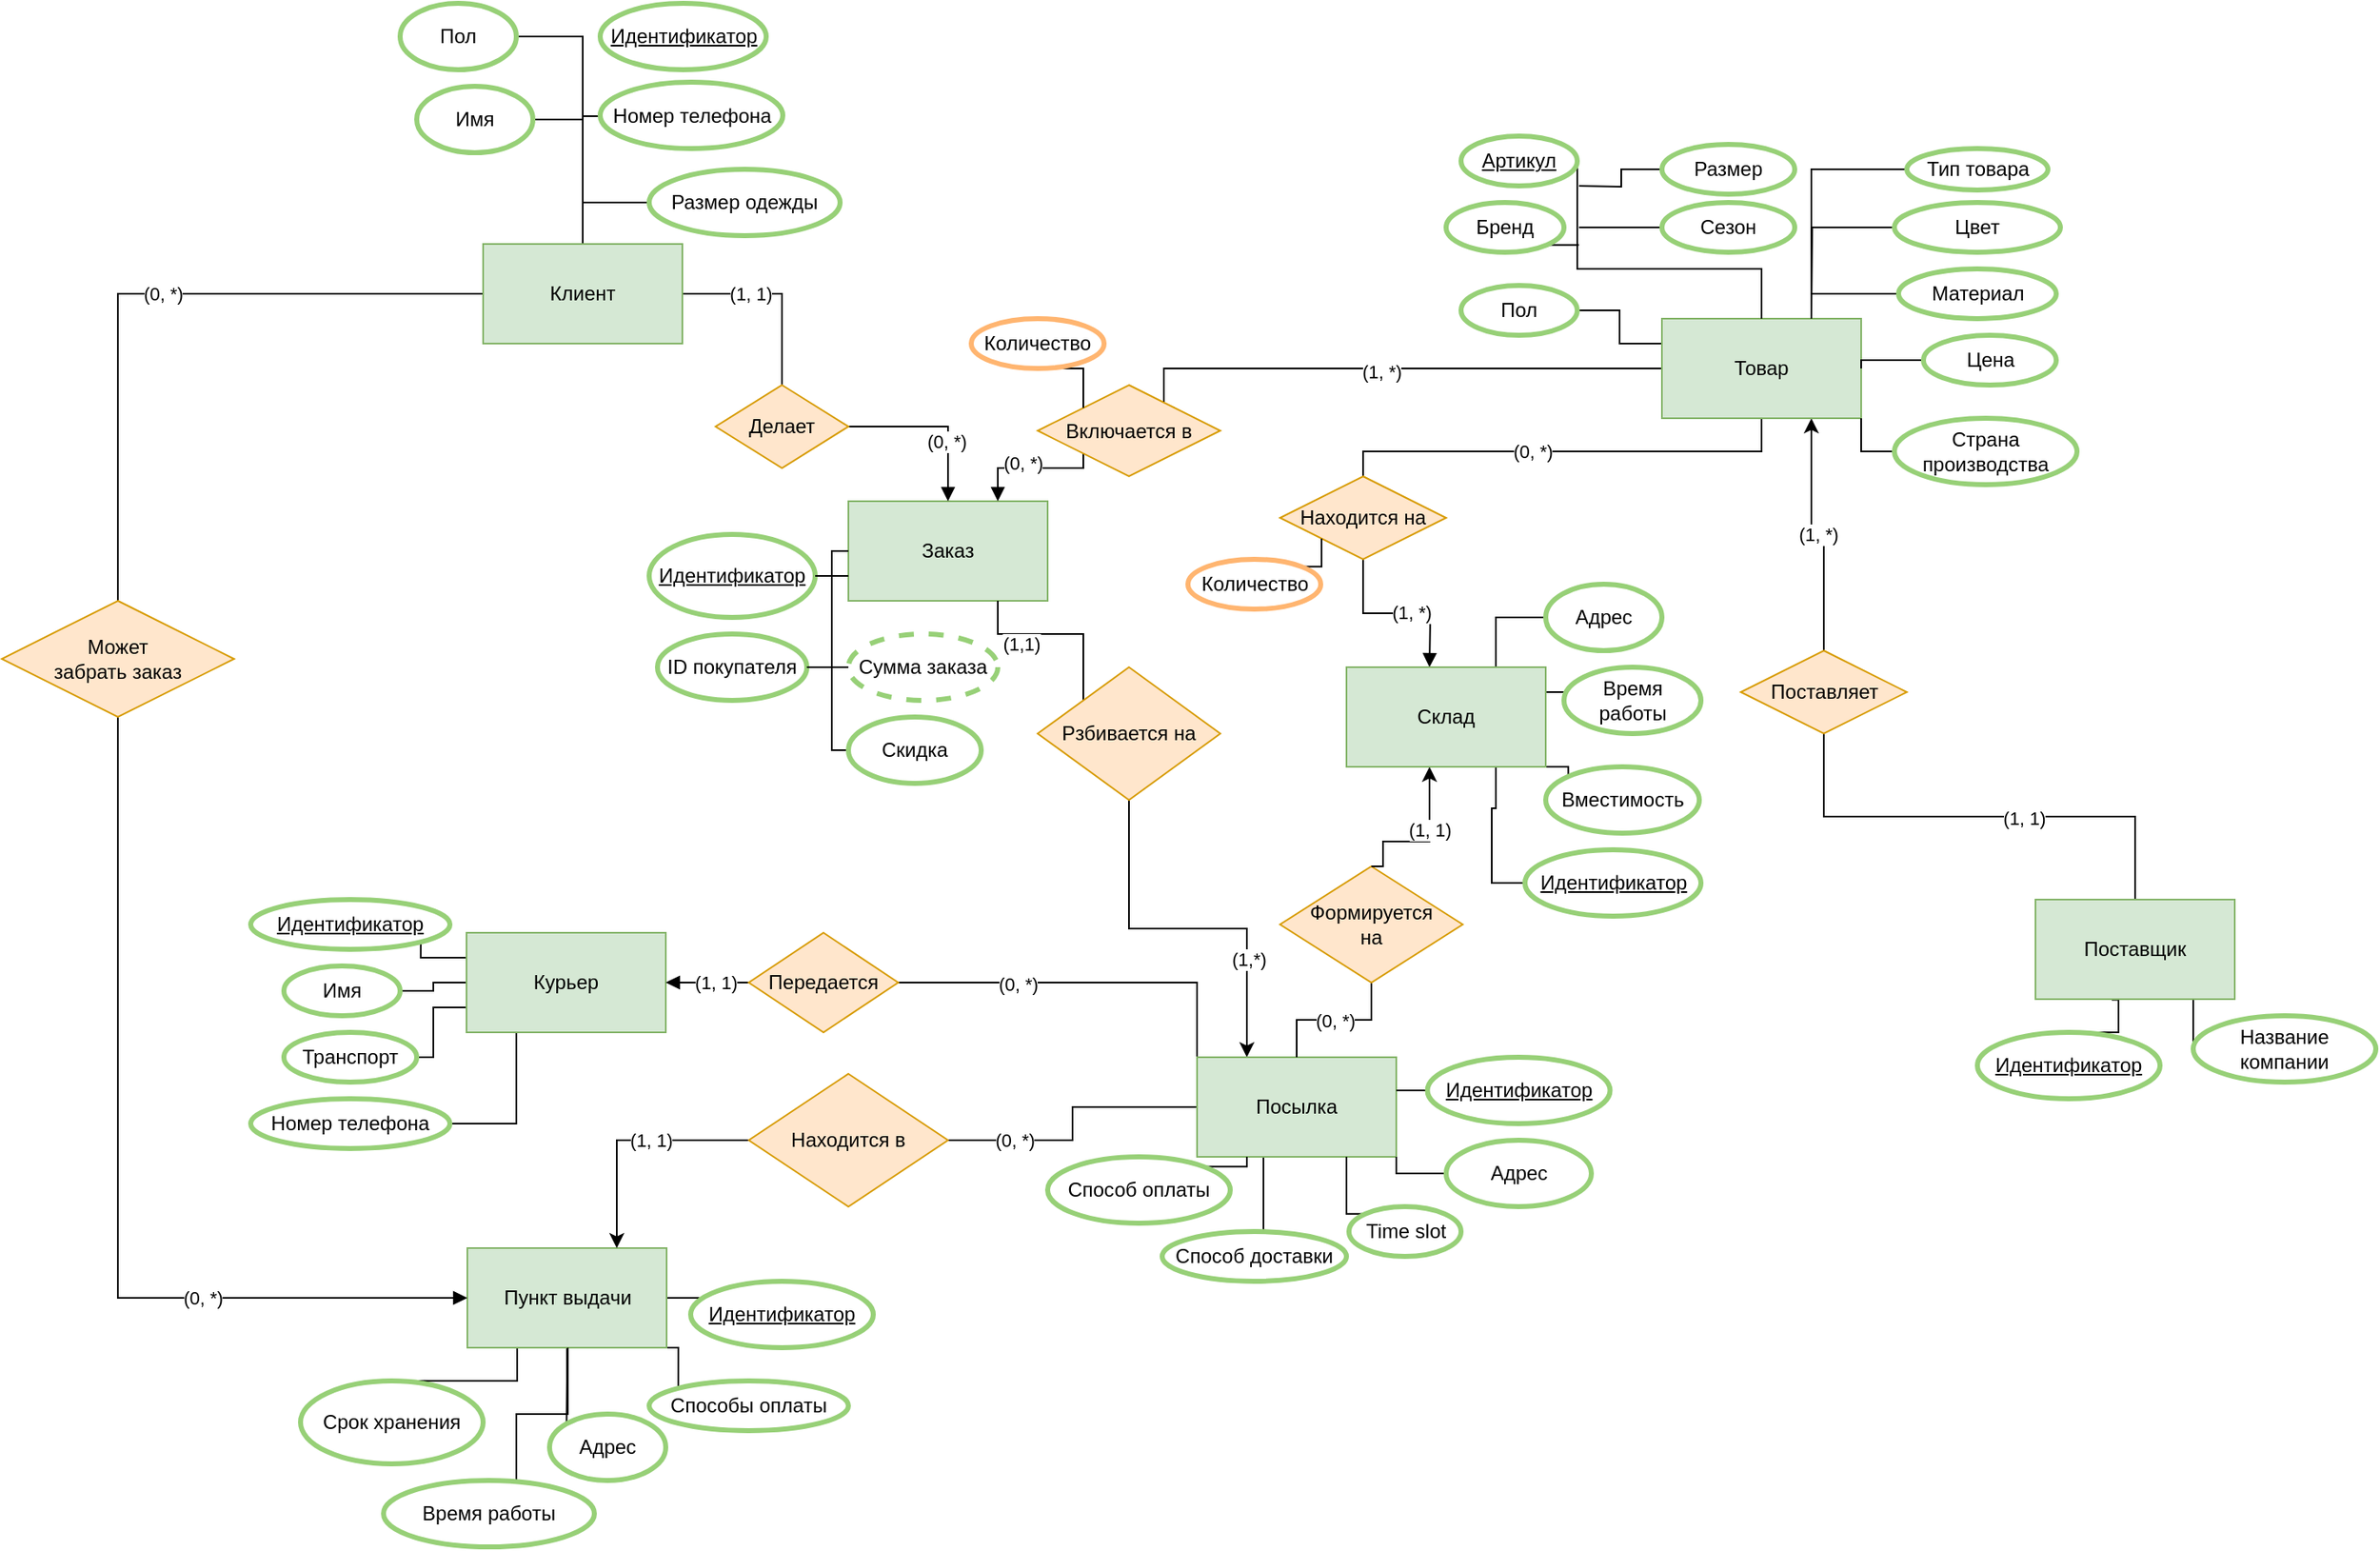 <mxfile version="13.8.8" type="github">
  <diagram id="X6rpIG7_2eNNDFmFPTz2" name="Page-1">
    <mxGraphModel dx="1609" dy="1589" grid="1" gridSize="10" guides="1" tooltips="1" connect="1" arrows="1" fold="1" page="1" pageScale="1" pageWidth="827" pageHeight="1169" math="0" shadow="0">
      <root>
        <mxCell id="0" />
        <mxCell id="1" parent="0" />
        <mxCell id="Wi8uEGMEJlB8hErHAgbg-33" value="" style="group" parent="1" vertex="1" connectable="0">
          <mxGeometry x="180" y="220" width="240" height="170" as="geometry" />
        </mxCell>
        <mxCell id="Wi8uEGMEJlB8hErHAgbg-13" value="" style="group" parent="Wi8uEGMEJlB8hErHAgbg-33" vertex="1" connectable="0">
          <mxGeometry x="120" width="120" height="60" as="geometry" />
        </mxCell>
        <mxCell id="Wi8uEGMEJlB8hErHAgbg-6" value="" style="rounded=0;whiteSpace=wrap;html=1;fillColor=#d5e8d4;strokeColor=#82b366;" parent="Wi8uEGMEJlB8hErHAgbg-13" vertex="1">
          <mxGeometry width="120" height="60" as="geometry" />
        </mxCell>
        <mxCell id="Wi8uEGMEJlB8hErHAgbg-7" value="Заказ" style="text;html=1;strokeColor=none;fillColor=none;align=center;verticalAlign=middle;whiteSpace=wrap;rounded=0;" parent="Wi8uEGMEJlB8hErHAgbg-13" vertex="1">
          <mxGeometry x="40" y="20" width="40" height="20" as="geometry" />
        </mxCell>
        <mxCell id="Wi8uEGMEJlB8hErHAgbg-14" value="" style="group" parent="Wi8uEGMEJlB8hErHAgbg-33" vertex="1" connectable="0">
          <mxGeometry y="20" width="100" height="50" as="geometry" />
        </mxCell>
        <mxCell id="Wi8uEGMEJlB8hErHAgbg-8" value="" style="ellipse;whiteSpace=wrap;html=1;strokeColor=#97D077;strokeWidth=3;" parent="Wi8uEGMEJlB8hErHAgbg-14" vertex="1">
          <mxGeometry width="100" height="50" as="geometry" />
        </mxCell>
        <mxCell id="Wi8uEGMEJlB8hErHAgbg-11" value="&lt;u&gt;Идентификатор&lt;/u&gt;" style="text;html=1;strokeColor=none;fillColor=none;align=center;verticalAlign=middle;whiteSpace=wrap;rounded=0;" parent="Wi8uEGMEJlB8hErHAgbg-14" vertex="1">
          <mxGeometry x="30" y="15" width="40" height="20" as="geometry" />
        </mxCell>
        <mxCell id="Wi8uEGMEJlB8hErHAgbg-15" value="ID покупателя" style="ellipse;whiteSpace=wrap;html=1;strokeColor=#97D077;strokeWidth=3;" parent="Wi8uEGMEJlB8hErHAgbg-33" vertex="1">
          <mxGeometry x="5" y="80" width="90" height="40" as="geometry" />
        </mxCell>
        <mxCell id="Wi8uEGMEJlB8hErHAgbg-17" value="Сумма заказа" style="ellipse;whiteSpace=wrap;html=1;dashed=1;strokeColor=#97D077;strokeWidth=3;" parent="Wi8uEGMEJlB8hErHAgbg-33" vertex="1">
          <mxGeometry x="120" y="80" width="90" height="40" as="geometry" />
        </mxCell>
        <mxCell id="Wi8uEGMEJlB8hErHAgbg-31" style="edgeStyle=orthogonalEdgeStyle;rounded=0;orthogonalLoop=1;jettySize=auto;html=1;exitX=1;exitY=0.5;exitDx=0;exitDy=0;endArrow=none;endFill=0;" parent="Wi8uEGMEJlB8hErHAgbg-33" source="Wi8uEGMEJlB8hErHAgbg-15" target="Wi8uEGMEJlB8hErHAgbg-17" edge="1">
          <mxGeometry relative="1" as="geometry" />
        </mxCell>
        <mxCell id="Wi8uEGMEJlB8hErHAgbg-18" value="Скидка" style="ellipse;whiteSpace=wrap;html=1;" parent="Wi8uEGMEJlB8hErHAgbg-33" vertex="1">
          <mxGeometry x="120" y="130" width="80" height="40" as="geometry" />
        </mxCell>
        <mxCell id="Wi8uEGMEJlB8hErHAgbg-29" style="edgeStyle=orthogonalEdgeStyle;rounded=0;orthogonalLoop=1;jettySize=auto;html=1;exitX=0;exitY=0.75;exitDx=0;exitDy=0;endArrow=none;endFill=0;entryX=0;entryY=0.5;entryDx=0;entryDy=0;" parent="Wi8uEGMEJlB8hErHAgbg-33" source="Wi8uEGMEJlB8hErHAgbg-6" target="Wi8uEGMEJlB8hErHAgbg-18" edge="1">
          <mxGeometry relative="1" as="geometry">
            <mxPoint x="100" y="150" as="targetPoint" />
            <Array as="points">
              <mxPoint x="110" y="45" />
              <mxPoint x="110" y="150" />
            </Array>
          </mxGeometry>
        </mxCell>
        <mxCell id="Wi8uEGMEJlB8hErHAgbg-32" style="edgeStyle=orthogonalEdgeStyle;rounded=0;orthogonalLoop=1;jettySize=auto;html=1;exitX=1;exitY=0.5;exitDx=0;exitDy=0;endArrow=none;endFill=0;" parent="Wi8uEGMEJlB8hErHAgbg-33" source="Wi8uEGMEJlB8hErHAgbg-8" target="Wi8uEGMEJlB8hErHAgbg-6" edge="1">
          <mxGeometry relative="1" as="geometry">
            <Array as="points">
              <mxPoint x="110" y="45" />
              <mxPoint x="110" y="30" />
            </Array>
          </mxGeometry>
        </mxCell>
        <mxCell id="Wi8uEGMEJlB8hErHAgbg-36" style="edgeStyle=orthogonalEdgeStyle;rounded=0;orthogonalLoop=1;jettySize=auto;html=1;exitX=1;exitY=0.5;exitDx=0;exitDy=0;endArrow=none;endFill=0;" parent="1" source="Wi8uEGMEJlB8hErHAgbg-34" target="Wi8uEGMEJlB8hErHAgbg-35" edge="1">
          <mxGeometry relative="1" as="geometry" />
        </mxCell>
        <mxCell id="Wi8uEGMEJlB8hErHAgbg-65" value="(1, 1)" style="edgeLabel;html=1;align=center;verticalAlign=middle;resizable=0;points=[];" parent="Wi8uEGMEJlB8hErHAgbg-36" vertex="1" connectable="0">
          <mxGeometry x="-0.385" y="-7" relative="1" as="geometry">
            <mxPoint x="5" y="-7" as="offset" />
          </mxGeometry>
        </mxCell>
        <mxCell id="Wi8uEGMEJlB8hErHAgbg-91" style="edgeStyle=orthogonalEdgeStyle;rounded=0;jumpStyle=none;orthogonalLoop=1;jettySize=auto;html=1;exitX=0.5;exitY=0;exitDx=0;exitDy=0;entryX=1;entryY=0.5;entryDx=0;entryDy=0;endArrow=none;endFill=0;" parent="1" source="Wi8uEGMEJlB8hErHAgbg-34" target="Wi8uEGMEJlB8hErHAgbg-86" edge="1">
          <mxGeometry relative="1" as="geometry" />
        </mxCell>
        <mxCell id="kbBSHGydyASAekwOian2-34" style="edgeStyle=orthogonalEdgeStyle;rounded=0;orthogonalLoop=1;jettySize=auto;html=1;exitX=0;exitY=0.5;exitDx=0;exitDy=0;endArrow=none;endFill=0;" parent="1" source="Wi8uEGMEJlB8hErHAgbg-34" target="kbBSHGydyASAekwOian2-32" edge="1">
          <mxGeometry relative="1" as="geometry" />
        </mxCell>
        <mxCell id="kbBSHGydyASAekwOian2-40" value="(0, *)" style="edgeLabel;html=1;align=center;verticalAlign=middle;resizable=0;points=[];" parent="kbBSHGydyASAekwOian2-34" vertex="1" connectable="0">
          <mxGeometry x="-0.048" relative="1" as="geometry">
            <mxPoint as="offset" />
          </mxGeometry>
        </mxCell>
        <mxCell id="Xa--UKp1QR_oUvf-9pJq-140" value="" style="edgeStyle=orthogonalEdgeStyle;rounded=0;orthogonalLoop=1;jettySize=auto;html=1;startArrow=none;startFill=0;endArrow=none;endFill=0;" parent="1" source="Wi8uEGMEJlB8hErHAgbg-34" target="Wi8uEGMEJlB8hErHAgbg-89" edge="1">
          <mxGeometry relative="1" as="geometry">
            <Array as="points">
              <mxPoint x="140" y="-12" />
            </Array>
          </mxGeometry>
        </mxCell>
        <mxCell id="Wi8uEGMEJlB8hErHAgbg-34" value="Клиент" style="rounded=0;whiteSpace=wrap;html=1;fillColor=#d5e8d4;strokeColor=#82b366;" parent="1" vertex="1">
          <mxGeometry x="80" y="65" width="120" height="60" as="geometry" />
        </mxCell>
        <mxCell id="Wi8uEGMEJlB8hErHAgbg-37" style="edgeStyle=orthogonalEdgeStyle;rounded=0;orthogonalLoop=1;jettySize=auto;html=1;exitX=1;exitY=0.5;exitDx=0;exitDy=0;endArrow=block;endFill=1;" parent="1" source="Wi8uEGMEJlB8hErHAgbg-35" target="Wi8uEGMEJlB8hErHAgbg-6" edge="1">
          <mxGeometry relative="1" as="geometry" />
        </mxCell>
        <mxCell id="Wi8uEGMEJlB8hErHAgbg-64" value="(0, *)" style="edgeLabel;html=1;align=center;verticalAlign=middle;resizable=0;points=[];" parent="Wi8uEGMEJlB8hErHAgbg-37" vertex="1" connectable="0">
          <mxGeometry x="0.117" y="-9" relative="1" as="geometry">
            <mxPoint as="offset" />
          </mxGeometry>
        </mxCell>
        <mxCell id="Wi8uEGMEJlB8hErHAgbg-35" value="Делает" style="rhombus;whiteSpace=wrap;html=1;fillColor=#ffe6cc;strokeColor=#d79b00;" parent="1" vertex="1">
          <mxGeometry x="220" y="150" width="80" height="50" as="geometry" />
        </mxCell>
        <mxCell id="Wi8uEGMEJlB8hErHAgbg-40" style="edgeStyle=orthogonalEdgeStyle;rounded=0;orthogonalLoop=1;jettySize=auto;html=1;exitX=0;exitY=0.5;exitDx=0;exitDy=0;entryX=1;entryY=0;entryDx=0;entryDy=0;endArrow=none;endFill=0;" parent="1" source="Wi8uEGMEJlB8hErHAgbg-38" target="Wi8uEGMEJlB8hErHAgbg-39" edge="1">
          <mxGeometry relative="1" as="geometry">
            <Array as="points">
              <mxPoint x="490" y="140" />
              <mxPoint x="490" y="164" />
            </Array>
          </mxGeometry>
        </mxCell>
        <mxCell id="Xa--UKp1QR_oUvf-9pJq-16" value="(1, *)" style="edgeLabel;html=1;align=center;verticalAlign=middle;resizable=0;points=[];" parent="Wi8uEGMEJlB8hErHAgbg-40" vertex="1" connectable="0">
          <mxGeometry x="0.027" y="2" relative="1" as="geometry">
            <mxPoint as="offset" />
          </mxGeometry>
        </mxCell>
        <mxCell id="Wi8uEGMEJlB8hErHAgbg-49" style="edgeStyle=orthogonalEdgeStyle;rounded=0;orthogonalLoop=1;jettySize=auto;html=1;exitX=0.5;exitY=1;exitDx=0;exitDy=0;entryX=0.5;entryY=0;entryDx=0;entryDy=0;endArrow=none;endFill=0;" parent="1" source="Wi8uEGMEJlB8hErHAgbg-38" target="Wi8uEGMEJlB8hErHAgbg-48" edge="1">
          <mxGeometry relative="1" as="geometry">
            <Array as="points">
              <mxPoint x="850" y="190" />
              <mxPoint x="610" y="190" />
            </Array>
          </mxGeometry>
        </mxCell>
        <mxCell id="Wi8uEGMEJlB8hErHAgbg-69" value="(0, *)" style="edgeLabel;html=1;align=center;verticalAlign=middle;resizable=0;points=[];" parent="Wi8uEGMEJlB8hErHAgbg-49" vertex="1" connectable="0">
          <mxGeometry x="0.152" y="-6" relative="1" as="geometry">
            <mxPoint y="6" as="offset" />
          </mxGeometry>
        </mxCell>
        <mxCell id="Wi8uEGMEJlB8hErHAgbg-113" style="edgeStyle=orthogonalEdgeStyle;rounded=0;jumpStyle=none;orthogonalLoop=1;jettySize=auto;html=1;exitX=0;exitY=0.25;exitDx=0;exitDy=0;entryX=1;entryY=0.5;entryDx=0;entryDy=0;endArrow=none;endFill=0;" parent="1" source="Wi8uEGMEJlB8hErHAgbg-38" target="Wi8uEGMEJlB8hErHAgbg-98" edge="1">
          <mxGeometry relative="1" as="geometry" />
        </mxCell>
        <mxCell id="Xa--UKp1QR_oUvf-9pJq-14" value="(1, *)" style="edgeStyle=orthogonalEdgeStyle;rounded=0;orthogonalLoop=1;jettySize=auto;html=1;exitX=0.75;exitY=1;exitDx=0;exitDy=0;entryX=0.5;entryY=0;entryDx=0;entryDy=0;startArrow=classic;startFill=1;endArrow=none;endFill=0;" parent="1" source="Wi8uEGMEJlB8hErHAgbg-38" target="kbBSHGydyASAekwOian2-42" edge="1">
          <mxGeometry relative="1" as="geometry" />
        </mxCell>
        <mxCell id="Wi8uEGMEJlB8hErHAgbg-38" value="Товар" style="rounded=0;whiteSpace=wrap;html=1;fillColor=#d5e8d4;strokeColor=#82b366;" parent="1" vertex="1">
          <mxGeometry x="790" y="110" width="120" height="60" as="geometry" />
        </mxCell>
        <mxCell id="Wi8uEGMEJlB8hErHAgbg-42" style="edgeStyle=orthogonalEdgeStyle;rounded=0;orthogonalLoop=1;jettySize=auto;html=1;exitX=0;exitY=1;exitDx=0;exitDy=0;entryX=0.75;entryY=0;entryDx=0;entryDy=0;endArrow=block;endFill=1;" parent="1" source="Wi8uEGMEJlB8hErHAgbg-39" target="Wi8uEGMEJlB8hErHAgbg-6" edge="1">
          <mxGeometry relative="1" as="geometry">
            <Array as="points">
              <mxPoint x="442" y="200" />
              <mxPoint x="390" y="200" />
            </Array>
          </mxGeometry>
        </mxCell>
        <mxCell id="Wi8uEGMEJlB8hErHAgbg-71" value="(0, *)" style="edgeLabel;html=1;align=center;verticalAlign=middle;resizable=0;points=[];" parent="Wi8uEGMEJlB8hErHAgbg-42" vertex="1" connectable="0">
          <mxGeometry x="0.136" y="-3" relative="1" as="geometry">
            <mxPoint as="offset" />
          </mxGeometry>
        </mxCell>
        <mxCell id="Wi8uEGMEJlB8hErHAgbg-39" value="Включается в" style="rhombus;whiteSpace=wrap;html=1;fillColor=#ffe6cc;strokeColor=#d79b00;" parent="1" vertex="1">
          <mxGeometry x="414" y="150" width="110" height="55" as="geometry" />
        </mxCell>
        <mxCell id="Wi8uEGMEJlB8hErHAgbg-50" style="edgeStyle=orthogonalEdgeStyle;rounded=0;orthogonalLoop=1;jettySize=auto;html=1;exitX=0.5;exitY=1;exitDx=0;exitDy=0;entryX=0.5;entryY=0;entryDx=0;entryDy=0;entryPerimeter=0;endArrow=block;endFill=1;" parent="1" source="Wi8uEGMEJlB8hErHAgbg-48" edge="1">
          <mxGeometry relative="1" as="geometry">
            <mxPoint x="650" y="320" as="targetPoint" />
          </mxGeometry>
        </mxCell>
        <mxCell id="Wi8uEGMEJlB8hErHAgbg-68" value="(1, *)" style="edgeLabel;html=1;align=center;verticalAlign=middle;resizable=0;points=[];" parent="Wi8uEGMEJlB8hErHAgbg-50" vertex="1" connectable="0">
          <mxGeometry x="0.165" y="1" relative="1" as="geometry">
            <mxPoint as="offset" />
          </mxGeometry>
        </mxCell>
        <mxCell id="Wi8uEGMEJlB8hErHAgbg-48" value="Находится на" style="rhombus;whiteSpace=wrap;html=1;fillColor=#ffe6cc;strokeColor=#d79b00;" parent="1" vertex="1">
          <mxGeometry x="560" y="205" width="100" height="50" as="geometry" />
        </mxCell>
        <mxCell id="Wi8uEGMEJlB8hErHAgbg-77" style="edgeStyle=orthogonalEdgeStyle;rounded=0;jumpStyle=none;orthogonalLoop=1;jettySize=auto;html=1;exitX=0;exitY=0.5;exitDx=0;exitDy=0;entryX=1;entryY=0.5;entryDx=0;entryDy=0;endArrow=none;endFill=0;" parent="1" source="Wi8uEGMEJlB8hErHAgbg-54" target="Wi8uEGMEJlB8hErHAgbg-76" edge="1">
          <mxGeometry relative="1" as="geometry">
            <Array as="points">
              <mxPoint x="370" y="510" />
              <mxPoint x="370" y="510" />
            </Array>
          </mxGeometry>
        </mxCell>
        <mxCell id="Wi8uEGMEJlB8hErHAgbg-83" value="(0, *)" style="edgeLabel;html=1;align=center;verticalAlign=middle;resizable=0;points=[];" parent="Wi8uEGMEJlB8hErHAgbg-77" vertex="1" connectable="0">
          <mxGeometry x="0.436" y="1" relative="1" as="geometry">
            <mxPoint as="offset" />
          </mxGeometry>
        </mxCell>
        <mxCell id="kbBSHGydyASAekwOian2-30" style="edgeStyle=orthogonalEdgeStyle;rounded=0;orthogonalLoop=1;jettySize=auto;html=1;exitX=0.5;exitY=1;exitDx=0;exitDy=0;entryX=0.5;entryY=0;entryDx=0;entryDy=0;endArrow=none;endFill=0;" parent="1" source="Wi8uEGMEJlB8hErHAgbg-54" target="kbBSHGydyASAekwOian2-2" edge="1">
          <mxGeometry relative="1" as="geometry">
            <Array as="points">
              <mxPoint x="550" y="615" />
              <mxPoint x="550" y="660" />
            </Array>
          </mxGeometry>
        </mxCell>
        <mxCell id="nad0YCOtJGSSU0Qw3I4B-4" style="edgeStyle=orthogonalEdgeStyle;rounded=0;orthogonalLoop=1;jettySize=auto;html=1;exitX=0.25;exitY=0;exitDx=0;exitDy=0;entryX=0.5;entryY=1;entryDx=0;entryDy=0;startArrow=classic;startFill=1;endArrow=none;endFill=0;" parent="1" source="Wi8uEGMEJlB8hErHAgbg-54" target="nad0YCOtJGSSU0Qw3I4B-3" edge="1">
          <mxGeometry relative="1" as="geometry" />
        </mxCell>
        <mxCell id="nad0YCOtJGSSU0Qw3I4B-6" value="(1,*)" style="edgeLabel;html=1;align=center;verticalAlign=middle;resizable=0;points=[];" parent="nad0YCOtJGSSU0Qw3I4B-4" vertex="1" connectable="0">
          <mxGeometry x="-0.475" y="-1" relative="1" as="geometry">
            <mxPoint as="offset" />
          </mxGeometry>
        </mxCell>
        <mxCell id="Xa--UKp1QR_oUvf-9pJq-147" value="(0, *)" style="edgeStyle=orthogonalEdgeStyle;rounded=0;orthogonalLoop=1;jettySize=auto;html=1;exitX=0;exitY=0.5;exitDx=0;exitDy=0;entryX=1;entryY=0.5;entryDx=0;entryDy=0;startArrow=none;startFill=0;endArrow=none;endFill=0;" parent="1" source="Wi8uEGMEJlB8hErHAgbg-54" target="Xa--UKp1QR_oUvf-9pJq-146" edge="1">
          <mxGeometry x="0.529" relative="1" as="geometry">
            <Array as="points">
              <mxPoint x="435" y="585" />
              <mxPoint x="435" y="605" />
            </Array>
            <mxPoint as="offset" />
          </mxGeometry>
        </mxCell>
        <mxCell id="Wi8uEGMEJlB8hErHAgbg-54" value="Посылка" style="rounded=0;whiteSpace=wrap;html=1;fillColor=#d5e8d4;strokeColor=#82b366;" parent="1" vertex="1">
          <mxGeometry x="510" y="555" width="120" height="60" as="geometry" />
        </mxCell>
        <mxCell id="Xa--UKp1QR_oUvf-9pJq-143" value="(0, *)" style="edgeStyle=orthogonalEdgeStyle;rounded=0;orthogonalLoop=1;jettySize=auto;html=1;exitX=0.5;exitY=1;exitDx=0;exitDy=0;entryX=0.5;entryY=0;entryDx=0;entryDy=0;startArrow=none;startFill=0;endArrow=none;endFill=0;" parent="1" source="Wi8uEGMEJlB8hErHAgbg-56" target="Wi8uEGMEJlB8hErHAgbg-54" edge="1">
          <mxGeometry relative="1" as="geometry" />
        </mxCell>
        <mxCell id="Wi8uEGMEJlB8hErHAgbg-56" value="Формируется&lt;br&gt;на" style="rhombus;whiteSpace=wrap;html=1;fillColor=#ffe6cc;strokeColor=#d79b00;" parent="1" vertex="1">
          <mxGeometry x="560" y="440" width="110" height="70" as="geometry" />
        </mxCell>
        <mxCell id="Wi8uEGMEJlB8hErHAgbg-57" style="edgeStyle=orthogonalEdgeStyle;rounded=0;orthogonalLoop=1;jettySize=auto;html=1;exitX=0.5;exitY=1;exitDx=0;exitDy=0;exitPerimeter=0;entryX=0.5;entryY=0;entryDx=0;entryDy=0;endArrow=none;endFill=0;startArrow=classic;startFill=1;" parent="1" target="Wi8uEGMEJlB8hErHAgbg-56" edge="1">
          <mxGeometry relative="1" as="geometry">
            <mxPoint x="650" y="380" as="sourcePoint" />
            <Array as="points">
              <mxPoint x="650" y="425" />
              <mxPoint x="622" y="425" />
              <mxPoint x="622" y="440" />
            </Array>
          </mxGeometry>
        </mxCell>
        <mxCell id="Wi8uEGMEJlB8hErHAgbg-81" value="(1, 1)" style="edgeLabel;html=1;align=center;verticalAlign=middle;resizable=0;points=[];" parent="Wi8uEGMEJlB8hErHAgbg-57" vertex="1" connectable="0">
          <mxGeometry x="-0.156" y="-13" relative="1" as="geometry">
            <mxPoint x="13" y="-2" as="offset" />
          </mxGeometry>
        </mxCell>
        <mxCell id="kbBSHGydyASAekwOian2-23" style="edgeStyle=orthogonalEdgeStyle;rounded=0;orthogonalLoop=1;jettySize=auto;html=1;exitX=0;exitY=0.25;exitDx=0;exitDy=0;entryX=1;entryY=1;entryDx=0;entryDy=0;endArrow=none;endFill=0;" parent="1" source="Wi8uEGMEJlB8hErHAgbg-72" target="Wi8uEGMEJlB8hErHAgbg-137" edge="1">
          <mxGeometry relative="1" as="geometry" />
        </mxCell>
        <mxCell id="kbBSHGydyASAekwOian2-24" style="edgeStyle=orthogonalEdgeStyle;rounded=0;orthogonalLoop=1;jettySize=auto;html=1;exitX=0;exitY=0.5;exitDx=0;exitDy=0;entryX=1;entryY=0.5;entryDx=0;entryDy=0;endArrow=none;endFill=0;" parent="1" source="Wi8uEGMEJlB8hErHAgbg-72" target="Wi8uEGMEJlB8hErHAgbg-138" edge="1">
          <mxGeometry relative="1" as="geometry" />
        </mxCell>
        <mxCell id="kbBSHGydyASAekwOian2-25" style="edgeStyle=orthogonalEdgeStyle;rounded=0;orthogonalLoop=1;jettySize=auto;html=1;exitX=0;exitY=0.75;exitDx=0;exitDy=0;endArrow=none;endFill=0;" parent="1" source="Wi8uEGMEJlB8hErHAgbg-72" target="Wi8uEGMEJlB8hErHAgbg-140" edge="1">
          <mxGeometry relative="1" as="geometry" />
        </mxCell>
        <mxCell id="kbBSHGydyASAekwOian2-26" style="edgeStyle=orthogonalEdgeStyle;rounded=0;orthogonalLoop=1;jettySize=auto;html=1;exitX=0.25;exitY=1;exitDx=0;exitDy=0;entryX=1;entryY=0.5;entryDx=0;entryDy=0;endArrow=none;endFill=0;" parent="1" source="Wi8uEGMEJlB8hErHAgbg-72" target="Wi8uEGMEJlB8hErHAgbg-139" edge="1">
          <mxGeometry relative="1" as="geometry" />
        </mxCell>
        <mxCell id="Wi8uEGMEJlB8hErHAgbg-72" value="Курьер" style="rounded=0;whiteSpace=wrap;html=1;fillColor=#d5e8d4;strokeColor=#82b366;" parent="1" vertex="1">
          <mxGeometry x="70" y="480" width="120" height="60" as="geometry" />
        </mxCell>
        <mxCell id="Wi8uEGMEJlB8hErHAgbg-78" style="edgeStyle=orthogonalEdgeStyle;rounded=0;jumpStyle=none;orthogonalLoop=1;jettySize=auto;html=1;exitX=0;exitY=0.5;exitDx=0;exitDy=0;entryX=1;entryY=0.5;entryDx=0;entryDy=0;endArrow=block;endFill=1;startArrow=none;startFill=0;" parent="1" source="Wi8uEGMEJlB8hErHAgbg-76" target="Wi8uEGMEJlB8hErHAgbg-72" edge="1">
          <mxGeometry relative="1" as="geometry">
            <Array as="points">
              <mxPoint x="220" y="510" />
              <mxPoint x="220" y="510" />
            </Array>
          </mxGeometry>
        </mxCell>
        <mxCell id="Wi8uEGMEJlB8hErHAgbg-82" value="(1, 1)" style="edgeLabel;html=1;align=center;verticalAlign=middle;resizable=0;points=[];" parent="Wi8uEGMEJlB8hErHAgbg-78" vertex="1" connectable="0">
          <mxGeometry x="0.161" y="-2" relative="1" as="geometry">
            <mxPoint x="9" y="2" as="offset" />
          </mxGeometry>
        </mxCell>
        <mxCell id="Wi8uEGMEJlB8hErHAgbg-76" value="Передается" style="rhombus;whiteSpace=wrap;html=1;fillColor=#ffe6cc;strokeColor=#d79b00;" parent="1" vertex="1">
          <mxGeometry x="240" y="480" width="90" height="60" as="geometry" />
        </mxCell>
        <mxCell id="Wi8uEGMEJlB8hErHAgbg-86" value="Пол" style="ellipse;whiteSpace=wrap;html=1;strokeColor=#97D077;strokeWidth=3;" parent="1" vertex="1">
          <mxGeometry x="30" y="-80" width="70" height="40" as="geometry" />
        </mxCell>
        <mxCell id="Xa--UKp1QR_oUvf-9pJq-141" style="edgeStyle=orthogonalEdgeStyle;rounded=0;orthogonalLoop=1;jettySize=auto;html=1;exitX=1;exitY=0.5;exitDx=0;exitDy=0;startArrow=none;startFill=0;endArrow=none;endFill=0;" parent="1" source="Wi8uEGMEJlB8hErHAgbg-87" edge="1">
          <mxGeometry relative="1" as="geometry">
            <mxPoint x="140" y="-10" as="targetPoint" />
          </mxGeometry>
        </mxCell>
        <mxCell id="Wi8uEGMEJlB8hErHAgbg-87" value="Имя" style="ellipse;whiteSpace=wrap;html=1;strokeColor=#97D077;strokeWidth=3;" parent="1" vertex="1">
          <mxGeometry x="40" y="-30" width="70" height="40" as="geometry" />
        </mxCell>
        <mxCell id="Wi8uEGMEJlB8hErHAgbg-88" value="&lt;u&gt;Идентификатор&lt;/u&gt;" style="ellipse;whiteSpace=wrap;html=1;strokeColor=#97D077;strokeWidth=3;" parent="1" vertex="1">
          <mxGeometry x="150.5" y="-80" width="100" height="40" as="geometry" />
        </mxCell>
        <mxCell id="Wi8uEGMEJlB8hErHAgbg-89" value="Номер телефона" style="ellipse;whiteSpace=wrap;html=1;strokeColor=#97D077;strokeWidth=3;" parent="1" vertex="1">
          <mxGeometry x="150.5" y="-32.5" width="110" height="40" as="geometry" />
        </mxCell>
        <mxCell id="Xa--UKp1QR_oUvf-9pJq-142" style="edgeStyle=orthogonalEdgeStyle;rounded=0;orthogonalLoop=1;jettySize=auto;html=1;exitX=0;exitY=0.5;exitDx=0;exitDy=0;startArrow=none;startFill=0;endArrow=none;endFill=0;" parent="1" source="Wi8uEGMEJlB8hErHAgbg-90" edge="1">
          <mxGeometry relative="1" as="geometry">
            <mxPoint x="140" y="40" as="targetPoint" />
          </mxGeometry>
        </mxCell>
        <mxCell id="Wi8uEGMEJlB8hErHAgbg-90" value="Размер одежды" style="ellipse;whiteSpace=wrap;html=1;strokeColor=#97D077;strokeWidth=3;" parent="1" vertex="1">
          <mxGeometry x="180" y="20" width="115" height="40" as="geometry" />
        </mxCell>
        <mxCell id="Wi8uEGMEJlB8hErHAgbg-114" style="edgeStyle=orthogonalEdgeStyle;rounded=0;jumpStyle=none;orthogonalLoop=1;jettySize=auto;html=1;exitX=1;exitY=0.5;exitDx=0;exitDy=0;endArrow=none;endFill=0;" parent="1" source="Wi8uEGMEJlB8hErHAgbg-96" target="Wi8uEGMEJlB8hErHAgbg-38" edge="1">
          <mxGeometry relative="1" as="geometry">
            <mxPoint x="770" y="120" as="targetPoint" />
            <Array as="points">
              <mxPoint x="739" y="80" />
              <mxPoint x="850" y="80" />
            </Array>
          </mxGeometry>
        </mxCell>
        <mxCell id="Wi8uEGMEJlB8hErHAgbg-96" value="&lt;u&gt;Артикул&lt;/u&gt;" style="ellipse;whiteSpace=wrap;html=1;strokeColor=#97D077;strokeWidth=3;" parent="1" vertex="1">
          <mxGeometry x="669" width="70" height="30" as="geometry" />
        </mxCell>
        <mxCell id="Wi8uEGMEJlB8hErHAgbg-117" style="edgeStyle=orthogonalEdgeStyle;rounded=0;jumpStyle=none;orthogonalLoop=1;jettySize=auto;html=1;exitX=1;exitY=1;exitDx=0;exitDy=0;endArrow=none;endFill=0;" parent="1" source="Wi8uEGMEJlB8hErHAgbg-97" edge="1">
          <mxGeometry relative="1" as="geometry">
            <mxPoint x="740" y="66" as="targetPoint" />
          </mxGeometry>
        </mxCell>
        <mxCell id="Wi8uEGMEJlB8hErHAgbg-97" value="Бренд" style="ellipse;whiteSpace=wrap;html=1;strokeColor=#97D077;strokeWidth=3;" parent="1" vertex="1">
          <mxGeometry x="660" y="40" width="71" height="30" as="geometry" />
        </mxCell>
        <mxCell id="Wi8uEGMEJlB8hErHAgbg-98" value="Пол" style="ellipse;whiteSpace=wrap;html=1;strokeColor=#97D077;strokeWidth=3;" parent="1" vertex="1">
          <mxGeometry x="669" y="90" width="70" height="30" as="geometry" />
        </mxCell>
        <mxCell id="Wi8uEGMEJlB8hErHAgbg-118" style="edgeStyle=orthogonalEdgeStyle;rounded=0;jumpStyle=none;orthogonalLoop=1;jettySize=auto;html=1;exitX=0;exitY=0.5;exitDx=0;exitDy=0;endArrow=none;endFill=0;" parent="1" source="Wi8uEGMEJlB8hErHAgbg-99" edge="1">
          <mxGeometry relative="1" as="geometry">
            <mxPoint x="740" y="30" as="targetPoint" />
          </mxGeometry>
        </mxCell>
        <mxCell id="Wi8uEGMEJlB8hErHAgbg-99" value="Размер" style="ellipse;whiteSpace=wrap;html=1;strokeColor=#97D077;strokeWidth=3;" parent="1" vertex="1">
          <mxGeometry x="790" y="5" width="80" height="30" as="geometry" />
        </mxCell>
        <mxCell id="Wi8uEGMEJlB8hErHAgbg-119" style="edgeStyle=orthogonalEdgeStyle;rounded=0;jumpStyle=none;orthogonalLoop=1;jettySize=auto;html=1;exitX=0;exitY=0.5;exitDx=0;exitDy=0;endArrow=none;endFill=0;" parent="1" source="Wi8uEGMEJlB8hErHAgbg-100" edge="1">
          <mxGeometry relative="1" as="geometry">
            <mxPoint x="740" y="55" as="targetPoint" />
          </mxGeometry>
        </mxCell>
        <mxCell id="Wi8uEGMEJlB8hErHAgbg-100" value="Сезон" style="ellipse;whiteSpace=wrap;html=1;strokeColor=#97D077;strokeWidth=3;" parent="1" vertex="1">
          <mxGeometry x="790" y="40" width="80" height="30" as="geometry" />
        </mxCell>
        <mxCell id="Wi8uEGMEJlB8hErHAgbg-120" style="edgeStyle=orthogonalEdgeStyle;rounded=0;jumpStyle=none;orthogonalLoop=1;jettySize=auto;html=1;exitX=0;exitY=0.5;exitDx=0;exitDy=0;entryX=0.75;entryY=0;entryDx=0;entryDy=0;endArrow=none;endFill=0;" parent="1" source="Wi8uEGMEJlB8hErHAgbg-101" target="Wi8uEGMEJlB8hErHAgbg-38" edge="1">
          <mxGeometry relative="1" as="geometry" />
        </mxCell>
        <mxCell id="Wi8uEGMEJlB8hErHAgbg-101" value="Тип товара" style="ellipse;whiteSpace=wrap;html=1;strokeColor=#97D077;strokeWidth=3;" parent="1" vertex="1">
          <mxGeometry x="937.5" y="7.5" width="85" height="25" as="geometry" />
        </mxCell>
        <mxCell id="Wi8uEGMEJlB8hErHAgbg-121" style="edgeStyle=orthogonalEdgeStyle;rounded=0;jumpStyle=none;orthogonalLoop=1;jettySize=auto;html=1;exitX=0;exitY=0.5;exitDx=0;exitDy=0;endArrow=none;endFill=0;" parent="1" source="Wi8uEGMEJlB8hErHAgbg-102" edge="1">
          <mxGeometry relative="1" as="geometry">
            <mxPoint x="880" y="110" as="targetPoint" />
          </mxGeometry>
        </mxCell>
        <mxCell id="Wi8uEGMEJlB8hErHAgbg-102" value="Цвет" style="ellipse;whiteSpace=wrap;html=1;strokeColor=#97D077;strokeWidth=3;" parent="1" vertex="1">
          <mxGeometry x="930" y="40" width="100" height="30" as="geometry" />
        </mxCell>
        <mxCell id="Wi8uEGMEJlB8hErHAgbg-122" style="edgeStyle=orthogonalEdgeStyle;rounded=0;jumpStyle=none;orthogonalLoop=1;jettySize=auto;html=1;exitX=0;exitY=0.5;exitDx=0;exitDy=0;endArrow=none;endFill=0;" parent="1" source="Wi8uEGMEJlB8hErHAgbg-103" edge="1">
          <mxGeometry relative="1" as="geometry">
            <mxPoint x="880" y="95" as="targetPoint" />
          </mxGeometry>
        </mxCell>
        <mxCell id="Wi8uEGMEJlB8hErHAgbg-103" value="Материал" style="ellipse;whiteSpace=wrap;html=1;strokeColor=#97D077;strokeWidth=3;" parent="1" vertex="1">
          <mxGeometry x="932.5" y="80" width="95" height="30" as="geometry" />
        </mxCell>
        <mxCell id="Wi8uEGMEJlB8hErHAgbg-123" style="edgeStyle=orthogonalEdgeStyle;rounded=0;jumpStyle=none;orthogonalLoop=1;jettySize=auto;html=1;exitX=0;exitY=0.5;exitDx=0;exitDy=0;entryX=1;entryY=0.5;entryDx=0;entryDy=0;endArrow=none;endFill=0;" parent="1" source="Wi8uEGMEJlB8hErHAgbg-104" target="Wi8uEGMEJlB8hErHAgbg-38" edge="1">
          <mxGeometry relative="1" as="geometry" />
        </mxCell>
        <mxCell id="Wi8uEGMEJlB8hErHAgbg-104" value="Цена" style="ellipse;whiteSpace=wrap;html=1;strokeColor=#97D077;strokeWidth=3;" parent="1" vertex="1">
          <mxGeometry x="947.5" y="120" width="80" height="30" as="geometry" />
        </mxCell>
        <mxCell id="Wi8uEGMEJlB8hErHAgbg-124" style="edgeStyle=orthogonalEdgeStyle;rounded=0;jumpStyle=none;orthogonalLoop=1;jettySize=auto;html=1;exitX=0;exitY=0.5;exitDx=0;exitDy=0;entryX=1;entryY=1;entryDx=0;entryDy=0;endArrow=none;endFill=0;" parent="1" source="Wi8uEGMEJlB8hErHAgbg-107" target="Wi8uEGMEJlB8hErHAgbg-38" edge="1">
          <mxGeometry relative="1" as="geometry" />
        </mxCell>
        <mxCell id="Wi8uEGMEJlB8hErHAgbg-107" value="Страна производства" style="ellipse;whiteSpace=wrap;html=1;strokeColor=#97D077;strokeWidth=3;" parent="1" vertex="1">
          <mxGeometry x="930" y="170" width="110" height="40" as="geometry" />
        </mxCell>
        <mxCell id="Wi8uEGMEJlB8hErHAgbg-136" style="edgeStyle=orthogonalEdgeStyle;rounded=0;jumpStyle=none;orthogonalLoop=1;jettySize=auto;html=1;exitX=0;exitY=0.5;exitDx=0;exitDy=0;endArrow=none;endFill=0;" parent="1" source="Wi8uEGMEJlB8hErHAgbg-125" edge="1">
          <mxGeometry relative="1" as="geometry">
            <mxPoint x="630" y="575" as="targetPoint" />
          </mxGeometry>
        </mxCell>
        <mxCell id="Wi8uEGMEJlB8hErHAgbg-125" value="&lt;u&gt;Идентификатор&lt;/u&gt;" style="ellipse;whiteSpace=wrap;html=1;strokeColor=#97D077;strokeWidth=3;" parent="1" vertex="1">
          <mxGeometry x="648.75" y="555" width="110" height="40" as="geometry" />
        </mxCell>
        <mxCell id="Xa--UKp1QR_oUvf-9pJq-139" style="edgeStyle=orthogonalEdgeStyle;rounded=0;orthogonalLoop=1;jettySize=auto;html=1;exitX=0;exitY=0.5;exitDx=0;exitDy=0;entryX=1;entryY=1;entryDx=0;entryDy=0;startArrow=none;startFill=0;endArrow=none;endFill=0;" parent="1" source="Wi8uEGMEJlB8hErHAgbg-127" target="Wi8uEGMEJlB8hErHAgbg-54" edge="1">
          <mxGeometry relative="1" as="geometry" />
        </mxCell>
        <mxCell id="Wi8uEGMEJlB8hErHAgbg-127" value="Адрес" style="ellipse;whiteSpace=wrap;html=1;strokeColor=#97D077;strokeWidth=3;" parent="1" vertex="1">
          <mxGeometry x="660" y="605" width="87.5" height="40" as="geometry" />
        </mxCell>
        <mxCell id="Xa--UKp1QR_oUvf-9pJq-138" style="edgeStyle=orthogonalEdgeStyle;rounded=0;orthogonalLoop=1;jettySize=auto;html=1;exitX=0;exitY=0;exitDx=0;exitDy=0;entryX=0.75;entryY=1;entryDx=0;entryDy=0;startArrow=none;startFill=0;endArrow=none;endFill=0;" parent="1" source="Wi8uEGMEJlB8hErHAgbg-128" target="Wi8uEGMEJlB8hErHAgbg-54" edge="1">
          <mxGeometry relative="1" as="geometry" />
        </mxCell>
        <mxCell id="Wi8uEGMEJlB8hErHAgbg-128" value="Time slot" style="ellipse;whiteSpace=wrap;html=1;strokeColor=#97D077;strokeWidth=3;" parent="1" vertex="1">
          <mxGeometry x="601.5" y="645" width="67.5" height="30" as="geometry" />
        </mxCell>
        <mxCell id="Wi8uEGMEJlB8hErHAgbg-132" style="edgeStyle=orthogonalEdgeStyle;rounded=0;jumpStyle=none;orthogonalLoop=1;jettySize=auto;html=1;exitX=1;exitY=0;exitDx=0;exitDy=0;entryX=0.25;entryY=1;entryDx=0;entryDy=0;endArrow=none;endFill=0;" parent="1" source="Wi8uEGMEJlB8hErHAgbg-129" target="Wi8uEGMEJlB8hErHAgbg-54" edge="1">
          <mxGeometry relative="1" as="geometry" />
        </mxCell>
        <mxCell id="Wi8uEGMEJlB8hErHAgbg-129" value="Способ оплаты" style="ellipse;whiteSpace=wrap;html=1;strokeColor=#97D077;strokeWidth=3;" parent="1" vertex="1">
          <mxGeometry x="420" y="615" width="110" height="40" as="geometry" />
        </mxCell>
        <mxCell id="Wi8uEGMEJlB8hErHAgbg-137" value="&lt;u&gt;Идентификатор&lt;/u&gt;" style="ellipse;whiteSpace=wrap;html=1;strokeColor=#97D077;strokeWidth=3;" parent="1" vertex="1">
          <mxGeometry x="-60" y="460" width="120" height="30" as="geometry" />
        </mxCell>
        <mxCell id="Wi8uEGMEJlB8hErHAgbg-138" value="Имя" style="ellipse;whiteSpace=wrap;html=1;strokeColor=#97D077;strokeWidth=3;" parent="1" vertex="1">
          <mxGeometry x="-40" y="500" width="70" height="30" as="geometry" />
        </mxCell>
        <mxCell id="Wi8uEGMEJlB8hErHAgbg-139" value="Номер телефона" style="ellipse;whiteSpace=wrap;html=1;strokeColor=#97D077;strokeWidth=3;" parent="1" vertex="1">
          <mxGeometry x="-60" y="580" width="120" height="30" as="geometry" />
        </mxCell>
        <mxCell id="Wi8uEGMEJlB8hErHAgbg-140" value="Транспорт" style="ellipse;whiteSpace=wrap;html=1;strokeColor=#97D077;strokeWidth=3;" parent="1" vertex="1">
          <mxGeometry x="-40" y="540" width="80" height="30" as="geometry" />
        </mxCell>
        <mxCell id="kbBSHGydyASAekwOian2-2" value="Способ доставки" style="ellipse;whiteSpace=wrap;html=1;strokeColor=#97D077;strokeWidth=3;" parent="1" vertex="1">
          <mxGeometry x="489" y="660" width="111" height="30" as="geometry" />
        </mxCell>
        <mxCell id="kbBSHGydyASAekwOian2-12" style="edgeStyle=orthogonalEdgeStyle;rounded=0;orthogonalLoop=1;jettySize=auto;html=1;exitX=1;exitY=0.5;exitDx=0;exitDy=0;endArrow=none;endFill=0;" parent="1" source="kbBSHGydyASAekwOian2-4" target="kbBSHGydyASAekwOian2-7" edge="1">
          <mxGeometry relative="1" as="geometry" />
        </mxCell>
        <mxCell id="kbBSHGydyASAekwOian2-13" style="edgeStyle=orthogonalEdgeStyle;rounded=0;orthogonalLoop=1;jettySize=auto;html=1;exitX=1;exitY=1;exitDx=0;exitDy=0;endArrow=none;endFill=0;entryX=0;entryY=0;entryDx=0;entryDy=0;" parent="1" source="kbBSHGydyASAekwOian2-4" target="kbBSHGydyASAekwOian2-8" edge="1">
          <mxGeometry relative="1" as="geometry" />
        </mxCell>
        <mxCell id="kbBSHGydyASAekwOian2-14" style="edgeStyle=orthogonalEdgeStyle;rounded=0;orthogonalLoop=1;jettySize=auto;html=1;exitX=0.5;exitY=1;exitDx=0;exitDy=0;entryX=0;entryY=0;entryDx=0;entryDy=0;endArrow=none;endFill=0;" parent="1" source="kbBSHGydyASAekwOian2-4" target="kbBSHGydyASAekwOian2-5" edge="1">
          <mxGeometry relative="1" as="geometry" />
        </mxCell>
        <mxCell id="kbBSHGydyASAekwOian2-15" style="edgeStyle=orthogonalEdgeStyle;rounded=0;orthogonalLoop=1;jettySize=auto;html=1;exitX=0.25;exitY=1;exitDx=0;exitDy=0;endArrow=none;endFill=0;" parent="1" source="kbBSHGydyASAekwOian2-4" target="kbBSHGydyASAekwOian2-6" edge="1">
          <mxGeometry relative="1" as="geometry">
            <Array as="points">
              <mxPoint x="101" y="750" />
            </Array>
          </mxGeometry>
        </mxCell>
        <mxCell id="kbBSHGydyASAekwOian2-4" value="Пункт выдачи" style="rounded=0;whiteSpace=wrap;html=1;fillColor=#d5e8d4;strokeColor=#82b366;" parent="1" vertex="1">
          <mxGeometry x="70.5" y="670" width="120" height="60" as="geometry" />
        </mxCell>
        <mxCell id="kbBSHGydyASAekwOian2-5" value="Адрес" style="ellipse;whiteSpace=wrap;html=1;strokeColor=#97D077;strokeWidth=3;" parent="1" vertex="1">
          <mxGeometry x="120" y="770" width="70" height="40" as="geometry" />
        </mxCell>
        <mxCell id="kbBSHGydyASAekwOian2-6" value="Срок хранения" style="ellipse;whiteSpace=wrap;html=1;strokeColor=#97D077;strokeWidth=3;" parent="1" vertex="1">
          <mxGeometry x="-30" y="750" width="110" height="50" as="geometry" />
        </mxCell>
        <mxCell id="kbBSHGydyASAekwOian2-7" value="&lt;u&gt;Идентификатор&lt;/u&gt;" style="ellipse;whiteSpace=wrap;html=1;strokeColor=#97D077;strokeWidth=3;" parent="1" vertex="1">
          <mxGeometry x="205" y="690" width="110" height="40" as="geometry" />
        </mxCell>
        <mxCell id="kbBSHGydyASAekwOian2-8" value="Способы оплаты" style="ellipse;whiteSpace=wrap;html=1;strokeColor=#97D077;strokeWidth=3;" parent="1" vertex="1">
          <mxGeometry x="180" y="750" width="120" height="30" as="geometry" />
        </mxCell>
        <mxCell id="Xa--UKp1QR_oUvf-9pJq-144" style="edgeStyle=orthogonalEdgeStyle;rounded=0;orthogonalLoop=1;jettySize=auto;html=1;exitX=0.5;exitY=0;exitDx=0;exitDy=0;startArrow=none;startFill=0;endArrow=none;endFill=0;" parent="1" source="kbBSHGydyASAekwOian2-9" target="kbBSHGydyASAekwOian2-4" edge="1">
          <mxGeometry relative="1" as="geometry">
            <Array as="points">
              <mxPoint x="100" y="810" />
              <mxPoint x="100" y="770" />
              <mxPoint x="131" y="770" />
            </Array>
          </mxGeometry>
        </mxCell>
        <mxCell id="kbBSHGydyASAekwOian2-9" value="Время работы" style="ellipse;whiteSpace=wrap;html=1;strokeColor=#97D077;strokeWidth=3;" parent="1" vertex="1">
          <mxGeometry x="20" y="810" width="127" height="40" as="geometry" />
        </mxCell>
        <mxCell id="kbBSHGydyASAekwOian2-38" style="edgeStyle=orthogonalEdgeStyle;rounded=0;orthogonalLoop=1;jettySize=auto;html=1;exitX=0.5;exitY=1;exitDx=0;exitDy=0;entryX=0;entryY=0.5;entryDx=0;entryDy=0;endArrow=block;endFill=1;" parent="1" source="kbBSHGydyASAekwOian2-32" target="kbBSHGydyASAekwOian2-4" edge="1">
          <mxGeometry relative="1" as="geometry" />
        </mxCell>
        <mxCell id="kbBSHGydyASAekwOian2-39" value="(0, *)" style="edgeLabel;html=1;align=center;verticalAlign=middle;resizable=0;points=[];" parent="kbBSHGydyASAekwOian2-38" vertex="1" connectable="0">
          <mxGeometry x="0.85" y="-1" relative="1" as="geometry">
            <mxPoint x="-118" y="-1" as="offset" />
          </mxGeometry>
        </mxCell>
        <mxCell id="kbBSHGydyASAekwOian2-32" value="Может&lt;br&gt;забрать заказ" style="rhombus;whiteSpace=wrap;html=1;fillColor=#ffe6cc;strokeColor=#d79b00;" parent="1" vertex="1">
          <mxGeometry x="-210" y="280" width="140" height="70" as="geometry" />
        </mxCell>
        <mxCell id="kbBSHGydyASAekwOian2-44" style="edgeStyle=orthogonalEdgeStyle;rounded=0;orthogonalLoop=1;jettySize=auto;html=1;exitX=0.5;exitY=0;exitDx=0;exitDy=0;entryX=0.5;entryY=1;entryDx=0;entryDy=0;endArrow=none;endFill=0;" parent="1" source="kbBSHGydyASAekwOian2-41" target="kbBSHGydyASAekwOian2-42" edge="1">
          <mxGeometry relative="1" as="geometry" />
        </mxCell>
        <mxCell id="Xa--UKp1QR_oUvf-9pJq-15" value="(1, 1)" style="edgeLabel;html=1;align=center;verticalAlign=middle;resizable=0;points=[];" parent="kbBSHGydyASAekwOian2-44" vertex="1" connectable="0">
          <mxGeometry x="-0.186" y="1" relative="1" as="geometry">
            <mxPoint as="offset" />
          </mxGeometry>
        </mxCell>
        <mxCell id="kbBSHGydyASAekwOian2-47" style="edgeStyle=orthogonalEdgeStyle;rounded=0;orthogonalLoop=1;jettySize=auto;html=1;exitX=0.383;exitY=1.006;exitDx=0;exitDy=0;entryX=0.5;entryY=0;entryDx=0;entryDy=0;endArrow=none;endFill=0;exitPerimeter=0;" parent="1" source="kbBSHGydyASAekwOian2-41" target="kbBSHGydyASAekwOian2-46" edge="1">
          <mxGeometry relative="1" as="geometry">
            <Array as="points">
              <mxPoint x="1065" y="520" />
            </Array>
          </mxGeometry>
        </mxCell>
        <mxCell id="kbBSHGydyASAekwOian2-49" style="edgeStyle=orthogonalEdgeStyle;rounded=0;orthogonalLoop=1;jettySize=auto;html=1;exitX=0.75;exitY=1;exitDx=0;exitDy=0;entryX=0;entryY=0.5;entryDx=0;entryDy=0;endArrow=none;endFill=0;" parent="1" source="kbBSHGydyASAekwOian2-41" target="kbBSHGydyASAekwOian2-48" edge="1">
          <mxGeometry relative="1" as="geometry" />
        </mxCell>
        <mxCell id="kbBSHGydyASAekwOian2-41" value="Поставщик" style="rounded=0;whiteSpace=wrap;html=1;fillColor=#d5e8d4;strokeColor=#82b366;" parent="1" vertex="1">
          <mxGeometry x="1015" y="460" width="120" height="60" as="geometry" />
        </mxCell>
        <mxCell id="kbBSHGydyASAekwOian2-42" value="Поставляет" style="rhombus;whiteSpace=wrap;html=1;fillColor=#ffe6cc;strokeColor=#d79b00;" parent="1" vertex="1">
          <mxGeometry x="837.5" y="310" width="100" height="50" as="geometry" />
        </mxCell>
        <mxCell id="kbBSHGydyASAekwOian2-46" value="&lt;u&gt;Идентификатор&lt;/u&gt;" style="ellipse;whiteSpace=wrap;html=1;strokeColor=#97D077;strokeWidth=3;" parent="1" vertex="1">
          <mxGeometry x="980" y="540" width="110" height="40" as="geometry" />
        </mxCell>
        <mxCell id="kbBSHGydyASAekwOian2-48" value="Название&lt;br&gt;компании" style="ellipse;whiteSpace=wrap;html=1;strokeColor=#97D077;strokeWidth=3;" parent="1" vertex="1">
          <mxGeometry x="1110" y="530" width="110" height="40" as="geometry" />
        </mxCell>
        <mxCell id="nad0YCOtJGSSU0Qw3I4B-5" style="edgeStyle=orthogonalEdgeStyle;rounded=0;orthogonalLoop=1;jettySize=auto;html=1;exitX=0;exitY=0;exitDx=0;exitDy=0;entryX=0.75;entryY=1;entryDx=0;entryDy=0;endArrow=none;endFill=0;startArrow=none;startFill=0;" parent="1" source="nad0YCOtJGSSU0Qw3I4B-3" target="Wi8uEGMEJlB8hErHAgbg-6" edge="1">
          <mxGeometry relative="1" as="geometry" />
        </mxCell>
        <mxCell id="nad0YCOtJGSSU0Qw3I4B-7" value="(1,1)" style="edgeLabel;html=1;align=center;verticalAlign=middle;resizable=0;points=[];" parent="nad0YCOtJGSSU0Qw3I4B-5" vertex="1" connectable="0">
          <mxGeometry x="0.627" y="-1" relative="1" as="geometry">
            <mxPoint x="13" y="6.5" as="offset" />
          </mxGeometry>
        </mxCell>
        <mxCell id="nad0YCOtJGSSU0Qw3I4B-3" value="Рзбивается на" style="rhombus;whiteSpace=wrap;html=1;fillColor=#ffe6cc;strokeColor=#d79b00;" parent="1" vertex="1">
          <mxGeometry x="414" y="320" width="110" height="80" as="geometry" />
        </mxCell>
        <mxCell id="Xa--UKp1QR_oUvf-9pJq-9" style="edgeStyle=orthogonalEdgeStyle;rounded=0;orthogonalLoop=1;jettySize=auto;html=1;exitX=0.75;exitY=0;exitDx=0;exitDy=0;entryX=0;entryY=0.5;entryDx=0;entryDy=0;endArrow=none;endFill=0;" parent="1" source="Xa--UKp1QR_oUvf-9pJq-1" target="Xa--UKp1QR_oUvf-9pJq-4" edge="1">
          <mxGeometry relative="1" as="geometry" />
        </mxCell>
        <mxCell id="Xa--UKp1QR_oUvf-9pJq-10" style="edgeStyle=orthogonalEdgeStyle;rounded=0;orthogonalLoop=1;jettySize=auto;html=1;exitX=1;exitY=0.25;exitDx=0;exitDy=0;entryX=0;entryY=0.5;entryDx=0;entryDy=0;endArrow=none;endFill=0;" parent="1" source="Xa--UKp1QR_oUvf-9pJq-1" target="Xa--UKp1QR_oUvf-9pJq-2" edge="1">
          <mxGeometry relative="1" as="geometry" />
        </mxCell>
        <mxCell id="Xa--UKp1QR_oUvf-9pJq-12" style="edgeStyle=orthogonalEdgeStyle;rounded=0;orthogonalLoop=1;jettySize=auto;html=1;exitX=1;exitY=1;exitDx=0;exitDy=0;entryX=0;entryY=0;entryDx=0;entryDy=0;endArrow=none;endFill=0;" parent="1" source="Xa--UKp1QR_oUvf-9pJq-1" target="Xa--UKp1QR_oUvf-9pJq-3" edge="1">
          <mxGeometry relative="1" as="geometry" />
        </mxCell>
        <mxCell id="HVzzvr0EGEwo_TWZf98Z-2" style="edgeStyle=orthogonalEdgeStyle;rounded=0;orthogonalLoop=1;jettySize=auto;html=1;exitX=0.75;exitY=1;exitDx=0;exitDy=0;entryX=0;entryY=0.5;entryDx=0;entryDy=0;endArrow=none;endFill=0;" edge="1" parent="1" source="Xa--UKp1QR_oUvf-9pJq-1" target="HVzzvr0EGEwo_TWZf98Z-1">
          <mxGeometry relative="1" as="geometry" />
        </mxCell>
        <mxCell id="Xa--UKp1QR_oUvf-9pJq-1" value="Склад" style="rounded=0;whiteSpace=wrap;html=1;fillColor=#d5e8d4;strokeColor=#82b366;" parent="1" vertex="1">
          <mxGeometry x="600" y="320" width="120" height="60" as="geometry" />
        </mxCell>
        <mxCell id="Xa--UKp1QR_oUvf-9pJq-2" value="Время&lt;br&gt;работы" style="ellipse;whiteSpace=wrap;html=1;strokeColor=#97D077;strokeWidth=3;" parent="1" vertex="1">
          <mxGeometry x="731" y="320" width="82.5" height="40" as="geometry" />
        </mxCell>
        <mxCell id="Xa--UKp1QR_oUvf-9pJq-3" value="Вместимость" style="ellipse;whiteSpace=wrap;html=1;strokeColor=#97D077;strokeWidth=3;" parent="1" vertex="1">
          <mxGeometry x="720" y="380" width="92.5" height="40" as="geometry" />
        </mxCell>
        <mxCell id="Xa--UKp1QR_oUvf-9pJq-4" value="Адрес" style="ellipse;whiteSpace=wrap;html=1;strokeColor=#97D077;strokeWidth=3;" parent="1" vertex="1">
          <mxGeometry x="720" y="270" width="70" height="40" as="geometry" />
        </mxCell>
        <mxCell id="Xa--UKp1QR_oUvf-9pJq-19" style="edgeStyle=orthogonalEdgeStyle;rounded=0;orthogonalLoop=1;jettySize=auto;html=1;exitX=0.5;exitY=1;exitDx=0;exitDy=0;entryX=0;entryY=0;entryDx=0;entryDy=0;startArrow=none;startFill=0;endArrow=none;endFill=0;" parent="1" source="Xa--UKp1QR_oUvf-9pJq-18" target="Wi8uEGMEJlB8hErHAgbg-39" edge="1">
          <mxGeometry relative="1" as="geometry" />
        </mxCell>
        <mxCell id="Xa--UKp1QR_oUvf-9pJq-18" value="Количество" style="ellipse;whiteSpace=wrap;html=1;strokeWidth=3;strokeColor=#FFB570;" parent="1" vertex="1">
          <mxGeometry x="374" y="110" width="80" height="30" as="geometry" />
        </mxCell>
        <mxCell id="Xa--UKp1QR_oUvf-9pJq-148" style="edgeStyle=orthogonalEdgeStyle;rounded=0;orthogonalLoop=1;jettySize=auto;html=1;exitX=0;exitY=0.5;exitDx=0;exitDy=0;startArrow=none;startFill=0;endArrow=classic;endFill=1;entryX=0.75;entryY=0;entryDx=0;entryDy=0;" parent="1" source="Xa--UKp1QR_oUvf-9pJq-146" target="kbBSHGydyASAekwOian2-4" edge="1">
          <mxGeometry relative="1" as="geometry">
            <mxPoint x="153" y="668" as="targetPoint" />
            <Array as="points">
              <mxPoint x="161" y="605" />
            </Array>
          </mxGeometry>
        </mxCell>
        <mxCell id="Xa--UKp1QR_oUvf-9pJq-149" value="(1, 1)" style="edgeLabel;html=1;align=center;verticalAlign=middle;resizable=0;points=[];" parent="Xa--UKp1QR_oUvf-9pJq-148" vertex="1" connectable="0">
          <mxGeometry x="0.1" y="22" relative="1" as="geometry">
            <mxPoint x="-2" as="offset" />
          </mxGeometry>
        </mxCell>
        <mxCell id="Xa--UKp1QR_oUvf-9pJq-146" value="Находится в" style="rhombus;whiteSpace=wrap;html=1;fillColor=#ffe6cc;strokeColor=#d79b00;" parent="1" vertex="1">
          <mxGeometry x="240" y="565" width="120" height="80" as="geometry" />
        </mxCell>
        <mxCell id="Xa--UKp1QR_oUvf-9pJq-156" value="Скидка" style="ellipse;whiteSpace=wrap;html=1;strokeColor=#97D077;strokeWidth=3;" parent="1" vertex="1">
          <mxGeometry x="300" y="350" width="80" height="40" as="geometry" />
        </mxCell>
        <mxCell id="HVzzvr0EGEwo_TWZf98Z-1" value="&lt;u&gt;Идентификатор&lt;/u&gt;" style="ellipse;whiteSpace=wrap;html=1;strokeColor=#97D077;strokeWidth=3;" vertex="1" parent="1">
          <mxGeometry x="707.5" y="430" width="106" height="40" as="geometry" />
        </mxCell>
        <mxCell id="HVzzvr0EGEwo_TWZf98Z-5" style="edgeStyle=orthogonalEdgeStyle;rounded=0;orthogonalLoop=1;jettySize=auto;html=1;exitX=1;exitY=0;exitDx=0;exitDy=0;entryX=0;entryY=1;entryDx=0;entryDy=0;endArrow=none;endFill=0;" edge="1" parent="1" source="HVzzvr0EGEwo_TWZf98Z-4" target="Wi8uEGMEJlB8hErHAgbg-48">
          <mxGeometry relative="1" as="geometry" />
        </mxCell>
        <mxCell id="HVzzvr0EGEwo_TWZf98Z-4" value="Количество" style="ellipse;whiteSpace=wrap;html=1;strokeWidth=3;strokeColor=#FFB570;" vertex="1" parent="1">
          <mxGeometry x="504.5" y="255" width="80" height="30" as="geometry" />
        </mxCell>
      </root>
    </mxGraphModel>
  </diagram>
</mxfile>
